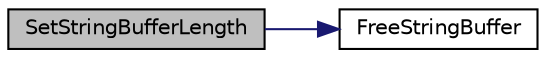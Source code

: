 digraph "SetStringBufferLength"
{
  edge [fontname="Helvetica",fontsize="10",labelfontname="Helvetica",labelfontsize="10"];
  node [fontname="Helvetica",fontsize="10",shape=record];
  rankdir="LR";
  Node1 [label="SetStringBufferLength",height=0.2,width=0.4,color="black", fillcolor="grey75", style="filled", fontcolor="black"];
  Node1 -> Node2 [color="midnightblue",fontsize="10",style="solid",fontname="Helvetica"];
  Node2 [label="FreeStringBuffer",height=0.2,width=0.4,color="black", fillcolor="white", style="filled",URL="$string__utils_8cpp.html#a7c9ffe53e08e7da4cdb5b619febc1f1f",tooltip="Given a pointer to a stringbuffer pointer, free it and clear it. "];
}
